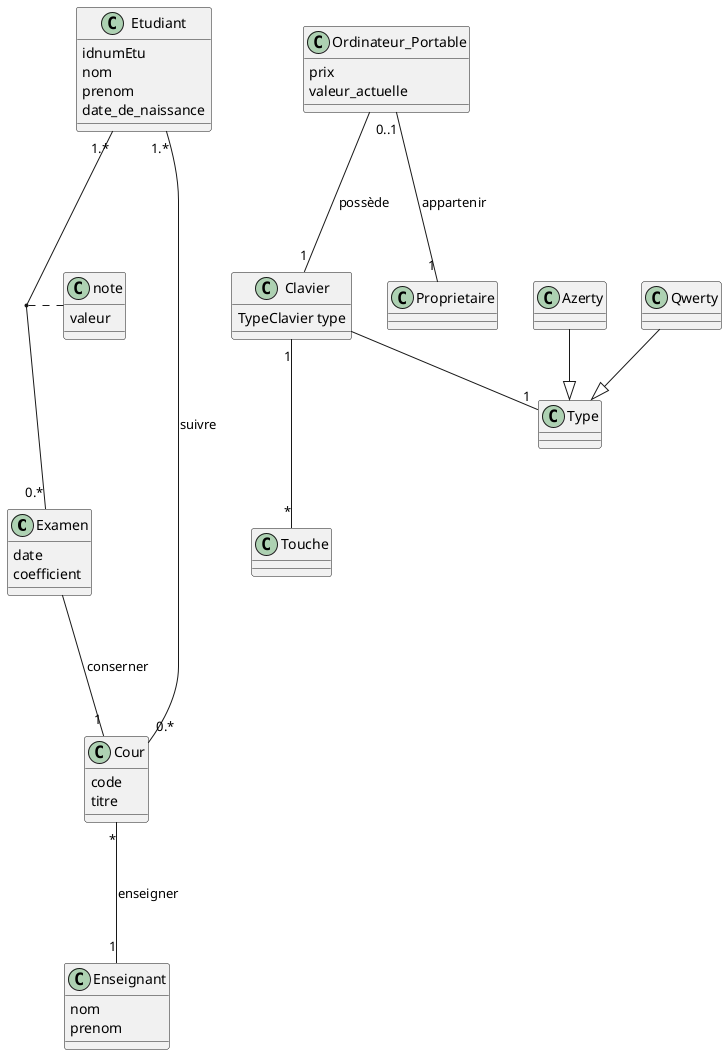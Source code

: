 
@startuml

class Examen
{
  date
  coefficient
}

class Enseignant
{
  nom
  prenom
}

class etudiant as "Etudiant"
{
  idnumEtu
  nom
  prenom
  date_de_naissance
}

class cour as "Cour"
{
  code
  titre
}

etudiant "1.*" --- "0.*" Examen
(etudiant, Examen) . note

etudiant "1.*" --- "0.*" cour : suivre

Examen --- "1" cour : conserner

cour "*" --- "1" Enseignant : enseigner

class note
{
  valeur
}

'----------------------------------


class Ordinateur_Portable
{
  prix
  valeur_actuelle
}

class clavier as "Clavier"
{
  TypeClavier type
}

class Type
{
}

Azerty --|> Type
Qwerty --|> Type

class touche as "Touche"

class propriétaire as "Proprietaire"

Ordinateur_Portable "0..1" --- "1" propriétaire : appartenir

Ordinateur_Portable " " --- "1" clavier : possède

clavier "1" --- "*" touche

clavier " " -- "1" Type

@enduml
